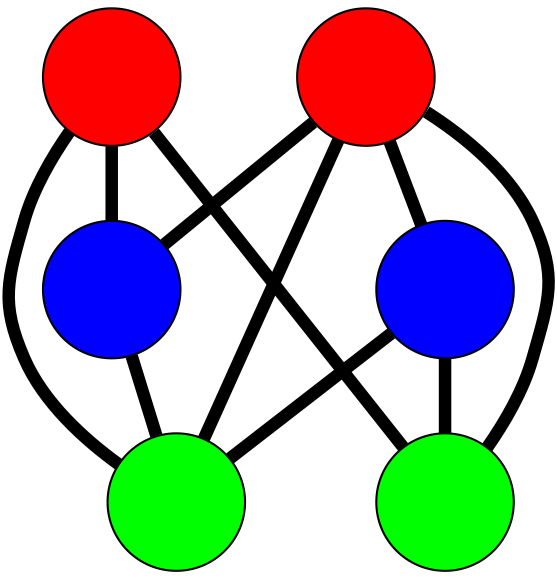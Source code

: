 graph G {
	graph [bb="-110.76,-138.59,118.41,141.76",
		overlap=false,
		sep=0.0,
		splines=true
	];
	node [color=black,
		fixedsize=true,
		fontname="Latin Modern Math",
		fontsize=42,
		height=.92,
		label="\N",
		penwidth=1,
		shape=circle,
		width=.92
	];
	edge [color=black,
		penwidth=6,
		style=bold
	];
	0	 [fillcolor=red,
		height=0.91667,
		label="",
		pos="-3.7528,-16.234",
		style=filled,
		width=0.91667];
	2	 [fillcolor=blue,
		height=0.91667,
		label="",
		pos="-35.681,-105.59",
		style=filled,
		width=0.91667];
	0 -- 2	 [pos="-14.92,-47.485 -18.049,-56.241 -21.449,-65.757 -24.575,-74.503"];
	3	 [fillcolor=blue,
		height=0.91667,
		label="",
		pos="-30.112,108.76",
		style=filled,
		width=0.91667];
	0 -- 3	 [pos="-10.61,16.28 -14.515,34.797 -19.39,57.916 -23.29,76.407"];
	4	 [fillcolor=green,
		height=0.91667,
		label="",
		pos="85.405,-65.64",
		style=filled,
		width=0.91667];
	0 -- 4	 [pos="25.441,-32.411 35.395,-37.927 46.515,-44.09 56.451,-49.595"];
	5	 [fillcolor=green,
		height=0.91667,
		label="",
		pos="-77.76,18.636",
		style=filled,
		width=0.91667];
	0 -- 5	 [pos="-33.854,-2.0509 -38.337,0.060903 -42.959,2.2387 -47.445,4.3526"];
	1	 [fillcolor=red,
		height=0.91667,
		label="",
		pos="61.902,60.066",
		style=filled,
		width=0.91667];
	1 -- 3	 [pos="32.535,75.606 21.911,81.228 9.9183,87.574 -0.70903,93.198"];
	1 -- 4	 [pos="68.016,27.366 71.498,8.7432 75.845,-14.508 79.322,-33.104"];
	1 -- 5	 [pos="30.21,50.665 7.5146,43.932 -22.934,34.9 -45.711,28.143"];
	2 -- 4	 [pos="-4.1834,-95.195 13.755,-89.277 36.153,-81.888 54.065,-75.979"];
	2 -- 5	 [pos="-46.3,-74.239 -52.678,-55.408 -60.767,-31.529 -67.145,-12.7"];
	3 -- 5	 [pos="-45.714,79.248 -51.034,69.187 -56.977,57.946 -62.286,47.904"];
}
